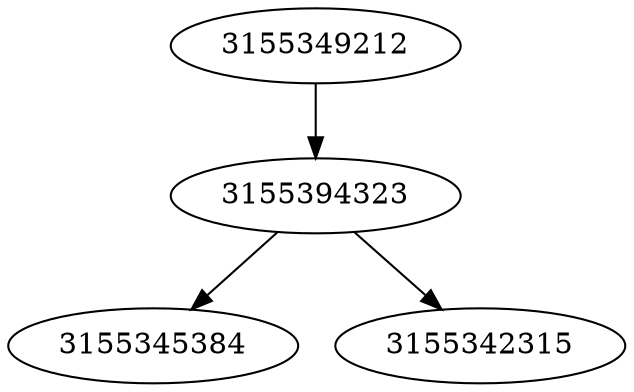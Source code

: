strict digraph  {
3155345384;
3155342315;
3155349212;
3155394323;
3155349212 -> 3155394323;
3155394323 -> 3155342315;
3155394323 -> 3155345384;
}
